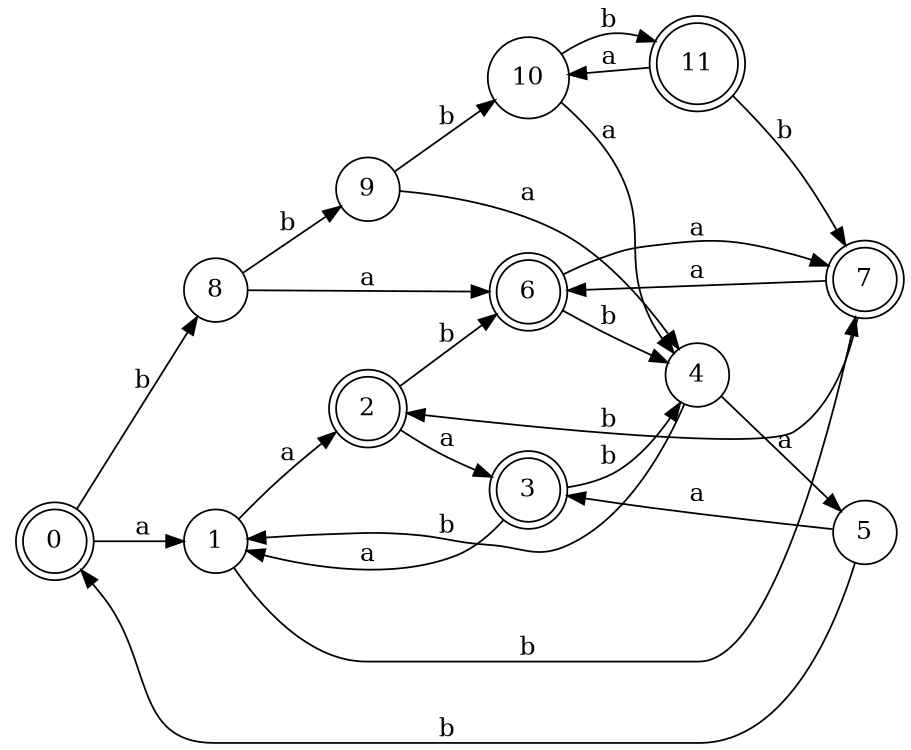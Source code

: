 digraph n10_2 {
__start0 [label="" shape="none"];

rankdir=LR;
size="8,5";

s0 [style="rounded,filled", color="black", fillcolor="white" shape="doublecircle", label="0"];
s1 [style="filled", color="black", fillcolor="white" shape="circle", label="1"];
s2 [style="rounded,filled", color="black", fillcolor="white" shape="doublecircle", label="2"];
s3 [style="rounded,filled", color="black", fillcolor="white" shape="doublecircle", label="3"];
s4 [style="filled", color="black", fillcolor="white" shape="circle", label="4"];
s5 [style="filled", color="black", fillcolor="white" shape="circle", label="5"];
s6 [style="rounded,filled", color="black", fillcolor="white" shape="doublecircle", label="6"];
s7 [style="rounded,filled", color="black", fillcolor="white" shape="doublecircle", label="7"];
s8 [style="filled", color="black", fillcolor="white" shape="circle", label="8"];
s9 [style="filled", color="black", fillcolor="white" shape="circle", label="9"];
s10 [style="filled", color="black", fillcolor="white" shape="circle", label="10"];
s11 [style="rounded,filled", color="black", fillcolor="white" shape="doublecircle", label="11"];
s0 -> s1 [label="a"];
s0 -> s8 [label="b"];
s1 -> s2 [label="a"];
s1 -> s7 [label="b"];
s2 -> s3 [label="a"];
s2 -> s6 [label="b"];
s3 -> s1 [label="a"];
s3 -> s4 [label="b"];
s4 -> s5 [label="a"];
s4 -> s1 [label="b"];
s5 -> s3 [label="a"];
s5 -> s0 [label="b"];
s6 -> s7 [label="a"];
s6 -> s4 [label="b"];
s7 -> s6 [label="a"];
s7 -> s2 [label="b"];
s8 -> s6 [label="a"];
s8 -> s9 [label="b"];
s9 -> s4 [label="a"];
s9 -> s10 [label="b"];
s10 -> s4 [label="a"];
s10 -> s11 [label="b"];
s11 -> s10 [label="a"];
s11 -> s7 [label="b"];

}